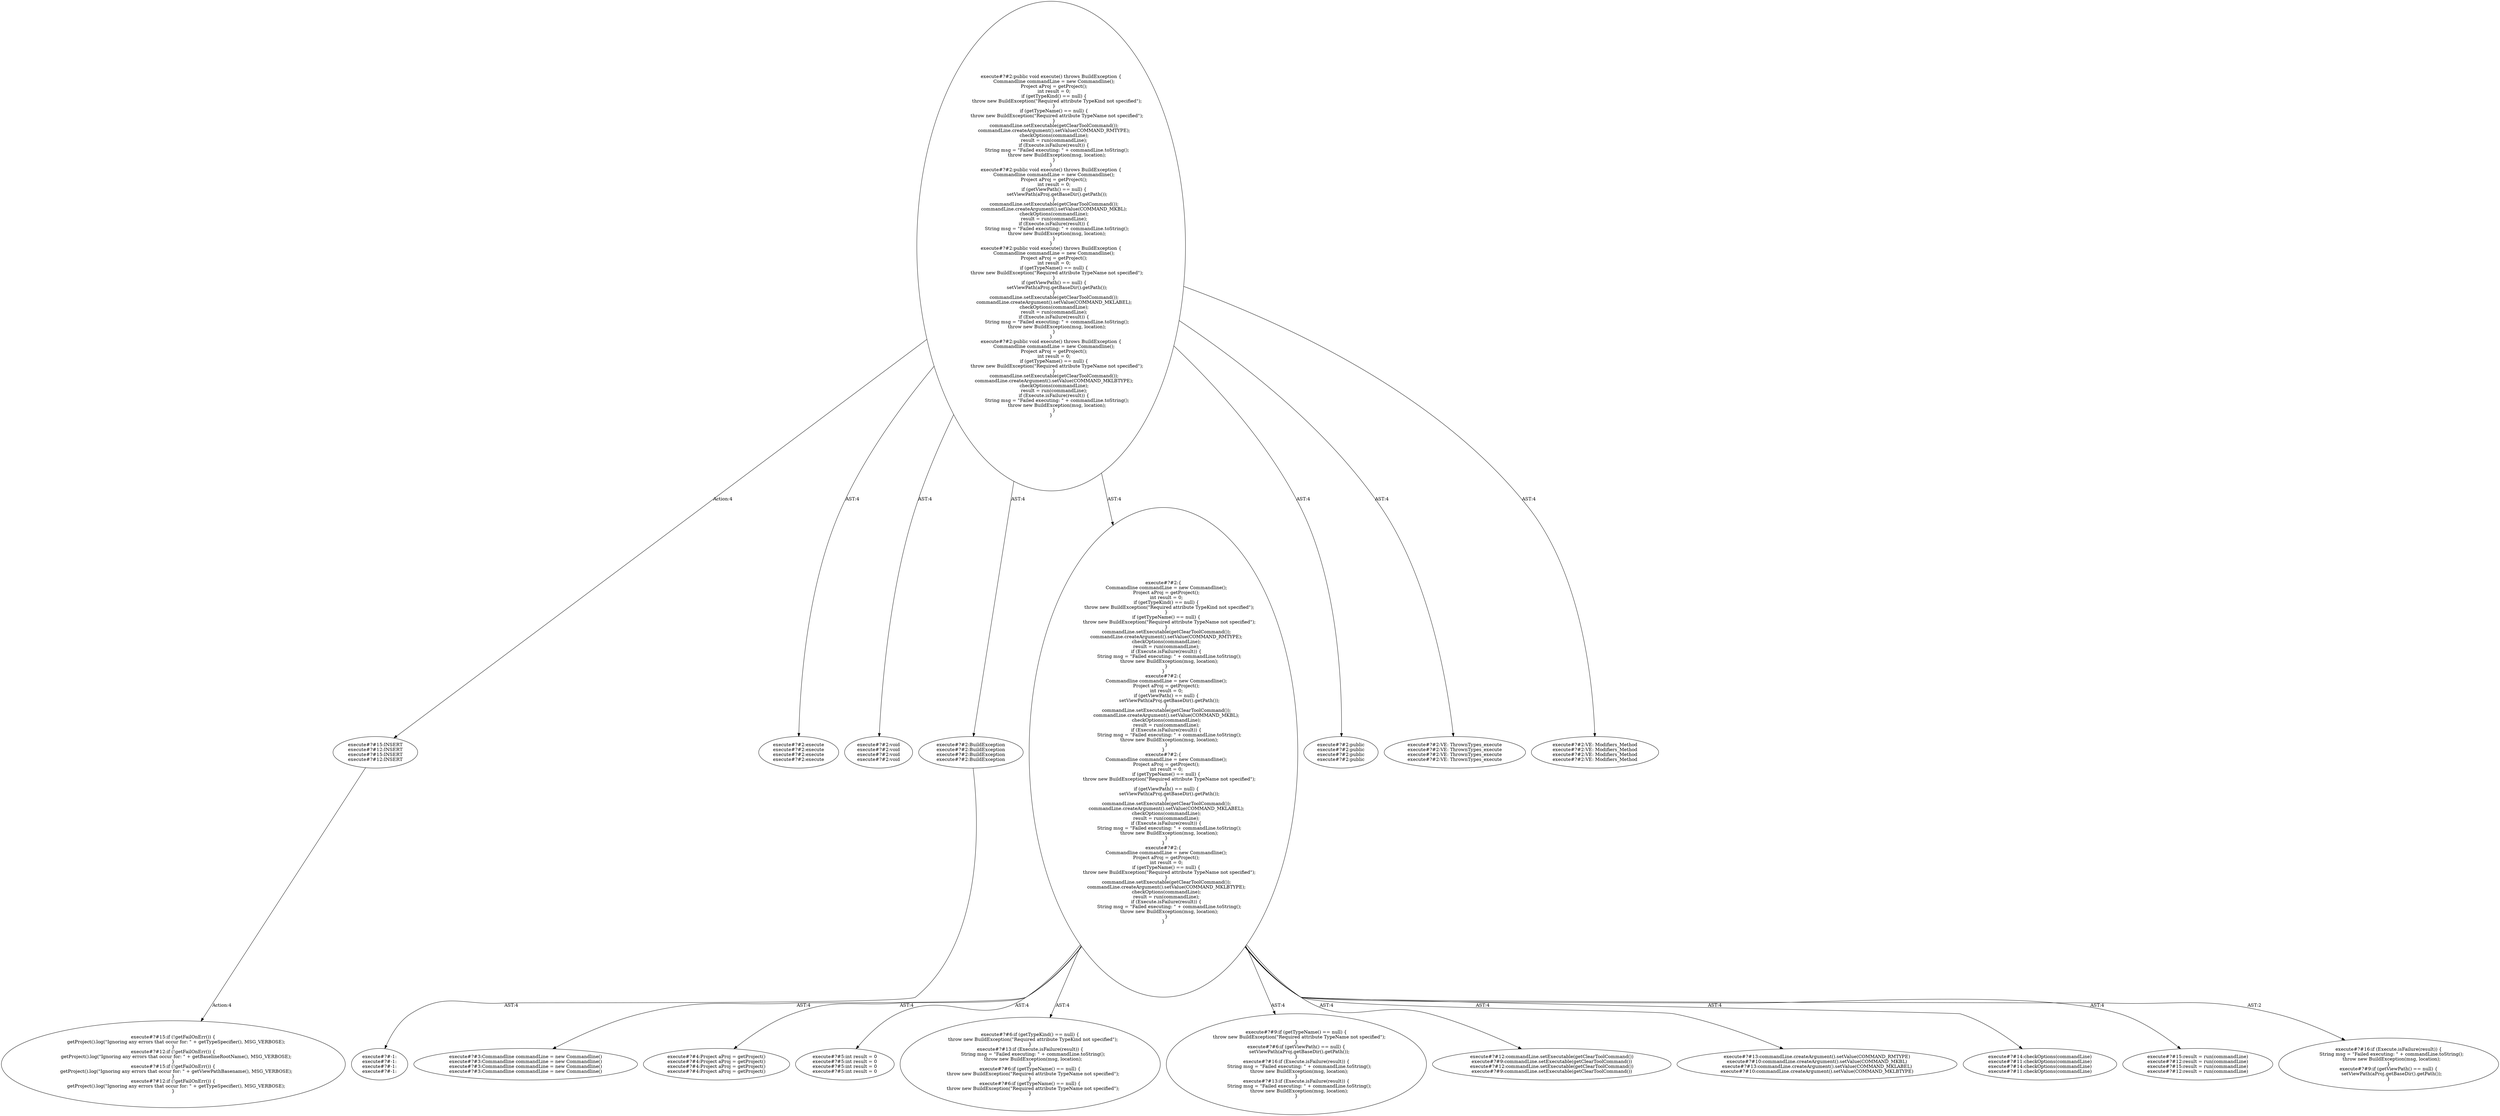 digraph "Pattern" {
0 [label="execute#?#15:INSERT
execute#?#12:INSERT
execute#?#15:INSERT
execute#?#12:INSERT" shape=ellipse]
1 [label="execute#?#2:public void execute() throws BuildException \{
    Commandline commandLine = new Commandline();
    Project aProj = getProject();
    int result = 0;
    if (getTypeKind() == null) \{
        throw new BuildException(\"Required attribute TypeKind not specified\");
    \}
    if (getTypeName() == null) \{
        throw new BuildException(\"Required attribute TypeName not specified\");
    \}
    commandLine.setExecutable(getClearToolCommand());
    commandLine.createArgument().setValue(COMMAND_RMTYPE);
    checkOptions(commandLine);
    result = run(commandLine);
    if (Execute.isFailure(result)) \{
        String msg = \"Failed executing: \" + commandLine.toString();
        throw new BuildException(msg, location);
    \}
\}
execute#?#2:public void execute() throws BuildException \{
    Commandline commandLine = new Commandline();
    Project aProj = getProject();
    int result = 0;
    if (getViewPath() == null) \{
        setViewPath(aProj.getBaseDir().getPath());
    \}
    commandLine.setExecutable(getClearToolCommand());
    commandLine.createArgument().setValue(COMMAND_MKBL);
    checkOptions(commandLine);
    result = run(commandLine);
    if (Execute.isFailure(result)) \{
        String msg = \"Failed executing: \" + commandLine.toString();
        throw new BuildException(msg, location);
    \}
\}
execute#?#2:public void execute() throws BuildException \{
    Commandline commandLine = new Commandline();
    Project aProj = getProject();
    int result = 0;
    if (getTypeName() == null) \{
        throw new BuildException(\"Required attribute TypeName not specified\");
    \}
    if (getViewPath() == null) \{
        setViewPath(aProj.getBaseDir().getPath());
    \}
    commandLine.setExecutable(getClearToolCommand());
    commandLine.createArgument().setValue(COMMAND_MKLABEL);
    checkOptions(commandLine);
    result = run(commandLine);
    if (Execute.isFailure(result)) \{
        String msg = \"Failed executing: \" + commandLine.toString();
        throw new BuildException(msg, location);
    \}
\}
execute#?#2:public void execute() throws BuildException \{
    Commandline commandLine = new Commandline();
    Project aProj = getProject();
    int result = 0;
    if (getTypeName() == null) \{
        throw new BuildException(\"Required attribute TypeName not specified\");
    \}
    commandLine.setExecutable(getClearToolCommand());
    commandLine.createArgument().setValue(COMMAND_MKLBTYPE);
    checkOptions(commandLine);
    result = run(commandLine);
    if (Execute.isFailure(result)) \{
        String msg = \"Failed executing: \" + commandLine.toString();
        throw new BuildException(msg, location);
    \}
\}" shape=ellipse]
2 [label="execute#?#2:execute
execute#?#2:execute
execute#?#2:execute
execute#?#2:execute" shape=ellipse]
3 [label="execute#?#2:void
execute#?#2:void
execute#?#2:void
execute#?#2:void" shape=ellipse]
4 [label="execute#?#2:BuildException
execute#?#2:BuildException
execute#?#2:BuildException
execute#?#2:BuildException" shape=ellipse]
5 [label="execute#?#-1:
execute#?#-1:
execute#?#-1:
execute#?#-1:" shape=ellipse]
6 [label="execute#?#2:\{
    Commandline commandLine = new Commandline();
    Project aProj = getProject();
    int result = 0;
    if (getTypeKind() == null) \{
        throw new BuildException(\"Required attribute TypeKind not specified\");
    \}
    if (getTypeName() == null) \{
        throw new BuildException(\"Required attribute TypeName not specified\");
    \}
    commandLine.setExecutable(getClearToolCommand());
    commandLine.createArgument().setValue(COMMAND_RMTYPE);
    checkOptions(commandLine);
    result = run(commandLine);
    if (Execute.isFailure(result)) \{
        String msg = \"Failed executing: \" + commandLine.toString();
        throw new BuildException(msg, location);
    \}
\}
execute#?#2:\{
    Commandline commandLine = new Commandline();
    Project aProj = getProject();
    int result = 0;
    if (getViewPath() == null) \{
        setViewPath(aProj.getBaseDir().getPath());
    \}
    commandLine.setExecutable(getClearToolCommand());
    commandLine.createArgument().setValue(COMMAND_MKBL);
    checkOptions(commandLine);
    result = run(commandLine);
    if (Execute.isFailure(result)) \{
        String msg = \"Failed executing: \" + commandLine.toString();
        throw new BuildException(msg, location);
    \}
\}
execute#?#2:\{
    Commandline commandLine = new Commandline();
    Project aProj = getProject();
    int result = 0;
    if (getTypeName() == null) \{
        throw new BuildException(\"Required attribute TypeName not specified\");
    \}
    if (getViewPath() == null) \{
        setViewPath(aProj.getBaseDir().getPath());
    \}
    commandLine.setExecutable(getClearToolCommand());
    commandLine.createArgument().setValue(COMMAND_MKLABEL);
    checkOptions(commandLine);
    result = run(commandLine);
    if (Execute.isFailure(result)) \{
        String msg = \"Failed executing: \" + commandLine.toString();
        throw new BuildException(msg, location);
    \}
\}
execute#?#2:\{
    Commandline commandLine = new Commandline();
    Project aProj = getProject();
    int result = 0;
    if (getTypeName() == null) \{
        throw new BuildException(\"Required attribute TypeName not specified\");
    \}
    commandLine.setExecutable(getClearToolCommand());
    commandLine.createArgument().setValue(COMMAND_MKLBTYPE);
    checkOptions(commandLine);
    result = run(commandLine);
    if (Execute.isFailure(result)) \{
        String msg = \"Failed executing: \" + commandLine.toString();
        throw new BuildException(msg, location);
    \}
\}" shape=ellipse]
7 [label="execute#?#3:Commandline commandLine = new Commandline()
execute#?#3:Commandline commandLine = new Commandline()
execute#?#3:Commandline commandLine = new Commandline()
execute#?#3:Commandline commandLine = new Commandline()" shape=ellipse]
8 [label="execute#?#4:Project aProj = getProject()
execute#?#4:Project aProj = getProject()
execute#?#4:Project aProj = getProject()
execute#?#4:Project aProj = getProject()" shape=ellipse]
9 [label="execute#?#5:int result = 0
execute#?#5:int result = 0
execute#?#5:int result = 0
execute#?#5:int result = 0" shape=ellipse]
10 [label="execute#?#6:if (getTypeKind() == null) \{
    throw new BuildException(\"Required attribute TypeKind not specified\");
\}
execute#?#13:if (Execute.isFailure(result)) \{
    String msg = \"Failed executing: \" + commandLine.toString();
    throw new BuildException(msg, location);
\}
execute#?#6:if (getTypeName() == null) \{
    throw new BuildException(\"Required attribute TypeName not specified\");
\}
execute#?#6:if (getTypeName() == null) \{
    throw new BuildException(\"Required attribute TypeName not specified\");
\}" shape=ellipse]
11 [label="execute#?#9:if (getTypeName() == null) \{
    throw new BuildException(\"Required attribute TypeName not specified\");
\}
execute#?#6:if (getViewPath() == null) \{
    setViewPath(aProj.getBaseDir().getPath());
\}
execute#?#16:if (Execute.isFailure(result)) \{
    String msg = \"Failed executing: \" + commandLine.toString();
    throw new BuildException(msg, location);
\}
execute#?#13:if (Execute.isFailure(result)) \{
    String msg = \"Failed executing: \" + commandLine.toString();
    throw new BuildException(msg, location);
\}" shape=ellipse]
12 [label="execute#?#12:commandLine.setExecutable(getClearToolCommand())
execute#?#9:commandLine.setExecutable(getClearToolCommand())
execute#?#12:commandLine.setExecutable(getClearToolCommand())
execute#?#9:commandLine.setExecutable(getClearToolCommand())" shape=ellipse]
13 [label="execute#?#13:commandLine.createArgument().setValue(COMMAND_RMTYPE)
execute#?#10:commandLine.createArgument().setValue(COMMAND_MKBL)
execute#?#13:commandLine.createArgument().setValue(COMMAND_MKLABEL)
execute#?#10:commandLine.createArgument().setValue(COMMAND_MKLBTYPE)" shape=ellipse]
14 [label="execute#?#14:checkOptions(commandLine)
execute#?#11:checkOptions(commandLine)
execute#?#14:checkOptions(commandLine)
execute#?#11:checkOptions(commandLine)" shape=ellipse]
15 [label="execute#?#15:result = run(commandLine)
execute#?#12:result = run(commandLine)
execute#?#15:result = run(commandLine)
execute#?#12:result = run(commandLine)" shape=ellipse]
16 [label="execute#?#16:if (Execute.isFailure(result)) \{
    String msg = \"Failed executing: \" + commandLine.toString();
    throw new BuildException(msg, location);
\}
execute#?#9:if (getViewPath() == null) \{
    setViewPath(aProj.getBaseDir().getPath());
\}" shape=ellipse]
17 [label="execute#?#2:public
execute#?#2:public
execute#?#2:public
execute#?#2:public" shape=ellipse]
18 [label="execute#?#2:VE: ThrownTypes_execute
execute#?#2:VE: ThrownTypes_execute
execute#?#2:VE: ThrownTypes_execute
execute#?#2:VE: ThrownTypes_execute" shape=ellipse]
19 [label="execute#?#2:VE: Modifiers_Method
execute#?#2:VE: Modifiers_Method
execute#?#2:VE: Modifiers_Method
execute#?#2:VE: Modifiers_Method" shape=ellipse]
20 [label="execute#?#15:if (!getFailOnErr()) \{
    getProject().log(\"Ignoring any errors that occur for: \" + getTypeSpecifier(), MSG_VERBOSE);
\}
execute#?#12:if (!getFailOnErr()) \{
    getProject().log(\"Ignoring any errors that occur for: \" + getBaselineRootName(), MSG_VERBOSE);
\}
execute#?#15:if (!getFailOnErr()) \{
    getProject().log(\"Ignoring any errors that occur for: \" + getViewPathBasename(), MSG_VERBOSE);
\}
execute#?#12:if (!getFailOnErr()) \{
    getProject().log(\"Ignoring any errors that occur for: \" + getTypeSpecifier(), MSG_VERBOSE);
\}" shape=ellipse]
0 -> 20 [label="Action:4"];
1 -> 0 [label="Action:4"];
1 -> 2 [label="AST:4"];
1 -> 3 [label="AST:4"];
1 -> 4 [label="AST:4"];
1 -> 6 [label="AST:4"];
1 -> 17 [label="AST:4"];
1 -> 18 [label="AST:4"];
1 -> 19 [label="AST:4"];
4 -> 5 [label="AST:4"];
6 -> 7 [label="AST:4"];
6 -> 8 [label="AST:4"];
6 -> 9 [label="AST:4"];
6 -> 10 [label="AST:4"];
6 -> 11 [label="AST:4"];
6 -> 12 [label="AST:4"];
6 -> 13 [label="AST:4"];
6 -> 14 [label="AST:4"];
6 -> 15 [label="AST:4"];
6 -> 16 [label="AST:2"];
}